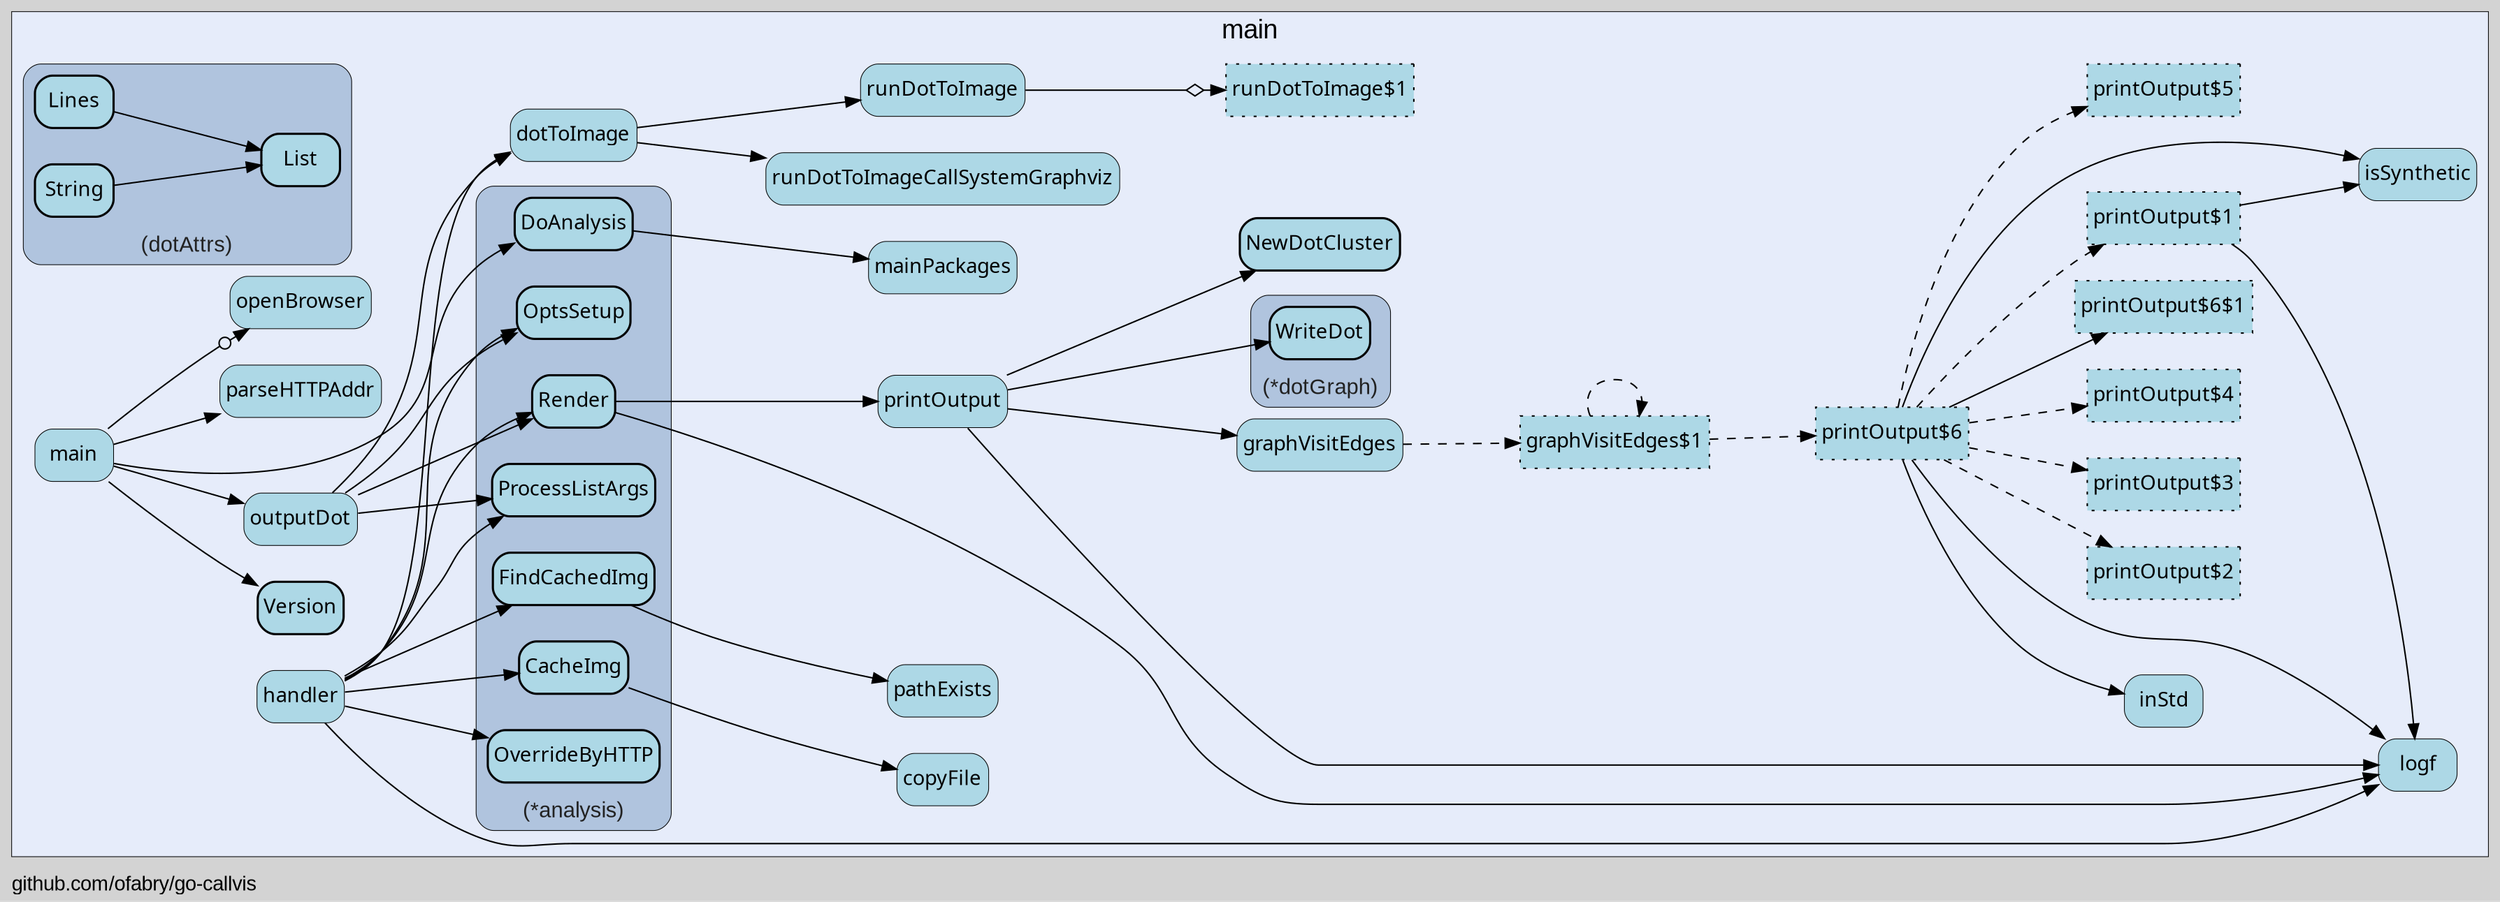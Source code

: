 digraph gocallvis {
    label="github.com/ofabry/go-callvis";
    labeljust="l";
    fontname="Arial";
    fontsize="14";
    rankdir="LR";
    bgcolor="lightgray";
    style="solid";
    penwidth="0.5";
    pad="0.0";
    nodesep="0.35";

    node [shape="box" style="filled,rounded" fillcolor="honeydew" fontname="Verdana" penwidth="1.0" margin="0.05,0.0"];
    edge [minlen="2"]

    subgraph "cluster_focus" {
        bgcolor="#e6ecfa";
fontsize="18";
label="main";
labeljust="c";
labelloc="t";
        
        "github.com/ofabry/go-callvis.copyFile" [ fillcolor="lightblue" label="copyFile" penwidth="0.5" tooltip="github.com/ofabry/go-callvis.copyFile | defined in analysis.go:353" ]
        "github.com/ofabry/go-callvis.mainPackages" [ fillcolor="lightblue" label="mainPackages" penwidth="0.5" tooltip="github.com/ofabry/go-callvis.mainPackages | defined in analysis.go:50" ]
        "github.com/ofabry/go-callvis.pathExists" [ fillcolor="lightblue" label="pathExists" penwidth="0.5" tooltip="github.com/ofabry/go-callvis.pathExists | defined in analysis.go:342" ]
        "github.com/ofabry/go-callvis.printOutput" [ fillcolor="lightblue" label="printOutput" penwidth="0.5" tooltip="github.com/ofabry/go-callvis.printOutput | defined in output.go:25\nat output.go:47: calling [github.com/ofabry/go-callvis.NewDotCluster]\nat output.go:144: calling [github.com/ofabry/go-callvis.graphVisitEdges]\nat output.go:70: calling [github.com/ofabry/go-callvis.logf]\nat output.go:71: calling [github.com/ofabry/go-callvis.logf]\nat output.go:72: calling [github.com/ofabry/go-callvis.logf]\nat output.go:73: calling [github.com/ofabry/go-callvis.logf]\nat output.go:428: calling [github.com/ofabry/go-callvis.logf]\nat output.go:450: calling [(*github.com/ofabry/go-callvis.dotGraph).WriteDot]" ]
        "github.com/ofabry/go-callvis.NewDotCluster" [ fillcolor="lightblue" label="NewDotCluster" penwidth="1.5" tooltip="github.com/ofabry/go-callvis.NewDotCluster | defined in dot.go:75" ]
        "github.com/ofabry/go-callvis.logf" [ fillcolor="lightblue" label="logf" penwidth="0.5" tooltip="github.com/ofabry/go-callvis.logf | defined in main.go:65" ]
        "github.com/ofabry/go-callvis.graphVisitEdges$1" [ fillcolor="lightblue" label="graphVisitEdges$1" style="dotted,filled" tooltip="github.com/ofabry/go-callvis.graphVisitEdges$1 | defined in output.go:466\nat output.go:470: calling [github.com/ofabry/go-callvis.graphVisitEdges$1]\nat output.go:473: calling [github.com/ofabry/go-callvis.printOutput$6]" ]
        "github.com/ofabry/go-callvis.printOutput$6" [ fillcolor="lightblue" label="printOutput$6" style="dotted,filled" tooltip="github.com/ofabry/go-callvis.printOutput$6 | defined in output.go:144\nat output.go:166: calling [github.com/ofabry/go-callvis.printOutput$1]\nat output.go:177: calling [github.com/ofabry/go-callvis.printOutput$1]\nat output.go:184: calling [github.com/ofabry/go-callvis.printOutput$2]\nat output.go:184: calling [github.com/ofabry/go-callvis.printOutput$2]\nat output.go:192: calling [github.com/ofabry/go-callvis.printOutput$2]\nat output.go:192: calling [github.com/ofabry/go-callvis.printOutput$2]\nat output.go:199: calling [github.com/ofabry/go-callvis.printOutput$2]\nat output.go:199: calling [github.com/ofabry/go-callvis.printOutput$2]\nat output.go:184: calling [github.com/ofabry/go-callvis.printOutput$3]\nat output.go:184: calling [github.com/ofabry/go-callvis.printOutput$3]\nat output.go:192: calling [github.com/ofabry/go-callvis.printOutput$3]\nat output.go:192: calling [github.com/ofabry/go-callvis.printOutput$3]\nat output.go:199: calling [github.com/ofabry/go-callvis.printOutput$3]\nat output.go:199: calling [github.com/ofabry/go-callvis.printOutput$3]\nat output.go:184: calling [github.com/ofabry/go-callvis.printOutput$4]\nat output.go:184: calling [github.com/ofabry/go-callvis.printOutput$4]\nat output.go:192: calling [github.com/ofabry/go-callvis.printOutput$4]\nat output.go:192: calling [github.com/ofabry/go-callvis.printOutput$4]\nat output.go:199: calling [github.com/ofabry/go-callvis.printOutput$4]\nat output.go:199: calling [github.com/ofabry/go-callvis.printOutput$4]\nat output.go:166: calling [github.com/ofabry/go-callvis.printOutput$5]\nat output.go:177: calling [github.com/ofabry/go-callvis.printOutput$5]\nat output.go:172: calling [github.com/ofabry/go-callvis.inStd]\nat output.go:172: calling [github.com/ofabry/go-callvis.inStd]\nat output.go:157: calling [github.com/ofabry/go-callvis.isSynthetic]\nat output.go:185: calling [github.com/ofabry/go-callvis.logf]\nat output.go:208: calling [github.com/ofabry/go-callvis.logf]\nat output.go:193: calling [github.com/ofabry/go-callvis.logf]\nat output.go:200: calling [github.com/ofabry/go-callvis.logf]\nat output.go:350: calling [github.com/ofabry/go-callvis.printOutput$6$1]\nat output.go:351: calling [github.com/ofabry/go-callvis.printOutput$6$1]" ]
        "github.com/ofabry/go-callvis.isSynthetic" [ fillcolor="lightblue" label="isSynthetic" penwidth="0.5" tooltip="github.com/ofabry/go-callvis.isSynthetic | defined in output.go:16" ]
        "github.com/ofabry/go-callvis.printOutput$1" [ fillcolor="lightblue" label="printOutput$1" style="dotted,filled" tooltip="github.com/ofabry/go-callvis.printOutput$1 | defined in output.go:75\nat output.go:84: calling [github.com/ofabry/go-callvis.isSynthetic]\nat output.go:91: calling [github.com/ofabry/go-callvis.isSynthetic]\nat output.go:98: calling [github.com/ofabry/go-callvis.logf]" ]
        "github.com/ofabry/go-callvis.printOutput$5" [ fillcolor="lightblue" label="printOutput$5" style="dotted,filled" tooltip="github.com/ofabry/go-callvis.printOutput$5 | defined in output.go:134" ]
        "github.com/ofabry/go-callvis.inStd" [ fillcolor="lightblue" label="inStd" penwidth="0.5" tooltip="github.com/ofabry/go-callvis.inStd | defined in output.go:20" ]
        "github.com/ofabry/go-callvis.printOutput$2" [ fillcolor="lightblue" label="printOutput$2" style="dotted,filled" tooltip="github.com/ofabry/go-callvis.printOutput$2 | defined in output.go:104" ]
        "github.com/ofabry/go-callvis.printOutput$3" [ fillcolor="lightblue" label="printOutput$3" style="dotted,filled" tooltip="github.com/ofabry/go-callvis.printOutput$3 | defined in output.go:114" ]
        "github.com/ofabry/go-callvis.printOutput$4" [ fillcolor="lightblue" label="printOutput$4" style="dotted,filled" tooltip="github.com/ofabry/go-callvis.printOutput$4 | defined in output.go:124" ]
        "github.com/ofabry/go-callvis.printOutput$6$1" [ fillcolor="lightblue" label="printOutput$6$1" style="dotted,filled" tooltip="github.com/ofabry/go-callvis.printOutput$6$1 | defined in output.go:210" ]
        "github.com/ofabry/go-callvis.graphVisitEdges" [ fillcolor="lightblue" label="graphVisitEdges" penwidth="0.5" tooltip="github.com/ofabry/go-callvis.graphVisitEdges | defined in output.go:459\nat output.go:491: calling [github.com/ofabry/go-callvis.graphVisitEdges$1]" ]
        "github.com/ofabry/go-callvis.handler" [ fillcolor="lightblue" label="handler" penwidth="0.5" tooltip="github.com/ofabry/go-callvis.handler | defined in handler.go:10\nat handler.go:53: calling [github.com/ofabry/go-callvis.dotToImage]\nat handler.go:16: calling [github.com/ofabry/go-callvis.logf]\nat handler.go:17: calling [github.com/ofabry/go-callvis.logf]\nat handler.go:18: calling [github.com/ofabry/go-callvis.logf]\nat handler.go:59: calling [(*github.com/ofabry/go-callvis.analysis).CacheImg]\nat handler.go:27: calling [(*github.com/ofabry/go-callvis.analysis).FindCachedImg]\nat handler.go:21: calling [(*github.com/ofabry/go-callvis.analysis).OptsSetup]\nat handler.go:24: calling [(*github.com/ofabry/go-callvis.analysis).OverrideByHTTP]\nat handler.go:34: calling [(*github.com/ofabry/go-callvis.analysis).ProcessListArgs]\nat handler.go:39: calling [(*github.com/ofabry/go-callvis.analysis).Render]" ]
        "github.com/ofabry/go-callvis.dotToImage" [ fillcolor="lightblue" label="dotToImage" penwidth="0.5" tooltip="github.com/ofabry/go-callvis.dotToImage | defined in dot.go:155\nat dot.go:160: calling [github.com/ofabry/go-callvis.runDotToImage]\nat dot.go:157: calling [github.com/ofabry/go-callvis.runDotToImageCallSystemGraphviz]" ]
        "github.com/ofabry/go-callvis.runDotToImageCallSystemGraphviz" [ fillcolor="lightblue" label="runDotToImageCallSystemGraphviz" penwidth="0.5" tooltip="github.com/ofabry/go-callvis.runDotToImageCallSystemGraphviz | defined in dot.go:168" ]
        "github.com/ofabry/go-callvis.runDotToImage" [ fillcolor="lightblue" label="runDotToImage" penwidth="0.5" tooltip="github.com/ofabry/go-callvis.runDotToImage | defined in dot_cgo.go:15\nat dot_cgo.go:21: calling [github.com/ofabry/go-callvis.runDotToImage$1]" ]
        "github.com/ofabry/go-callvis.runDotToImage$1" [ fillcolor="lightblue" label="runDotToImage$1" style="dotted,filled" tooltip="github.com/ofabry/go-callvis.runDotToImage$1 | defined in dot_cgo.go:21" ]
        "github.com/ofabry/go-callvis.main" [ fillcolor="lightblue" label="main" penwidth="0.5" tooltip="github.com/ofabry/go-callvis.main | defined in main.go:122\nat main.go:154: calling [github.com/ofabry/go-callvis.openBrowser]\nat main.go:126: calling [github.com/ofabry/go-callvis.Version]\nat main.go:163: calling [github.com/ofabry/go-callvis.outputDot]\nat main.go:142: calling [github.com/ofabry/go-callvis.parseHTTPAddr]\nat main.go:145: calling [(*github.com/ofabry/go-callvis.analysis).DoAnalysis]" ]
        "github.com/ofabry/go-callvis.Version" [ fillcolor="lightblue" label="Version" penwidth="1.5" tooltip="github.com/ofabry/go-callvis.Version | defined in version.go:12" ]
        "github.com/ofabry/go-callvis.parseHTTPAddr" [ fillcolor="lightblue" label="parseHTTPAddr" penwidth="0.5" tooltip="github.com/ofabry/go-callvis.parseHTTPAddr | defined in main.go:71" ]
        "github.com/ofabry/go-callvis.outputDot" [ fillcolor="lightblue" label="outputDot" penwidth="0.5" tooltip="github.com/ofabry/go-callvis.outputDot | defined in main.go:93\nat main.go:115: calling [github.com/ofabry/go-callvis.dotToImage]\nat main.go:95: calling [(*github.com/ofabry/go-callvis.analysis).OptsSetup]\nat main.go:97: calling [(*github.com/ofabry/go-callvis.analysis).ProcessListArgs]\nat main.go:101: calling [(*github.com/ofabry/go-callvis.analysis).Render]" ]
        "github.com/ofabry/go-callvis.openBrowser" [ fillcolor="lightblue" label="openBrowser" penwidth="0.5" tooltip="github.com/ofabry/go-callvis.openBrowser | defined in main.go:86" ]
        
        subgraph "cluster_*github.com/ofabry/go-callvis.analysis" {
        fillcolor="lightsteelblue";
fontcolor="#222222";
fontsize="15";
label="(*analysis)";
labelloc="b";
penwidth="0.5";
style="rounded,filled";
tooltip="type: *github.com/ofabry/go-callvis.analysis";
        
        "(*github.com/ofabry/go-callvis.analysis).CacheImg" [ fillcolor="lightblue" label="CacheImg" penwidth="1.5" tooltip="(*github.com/ofabry/go-callvis.analysis).CacheImg | defined in analysis.go:315\nat analysis.go:334: calling [github.com/ofabry/go-callvis.copyFile]" ]
        "(*github.com/ofabry/go-callvis.analysis).DoAnalysis" [ fillcolor="lightblue" label="DoAnalysis" penwidth="1.5" tooltip="(*github.com/ofabry/go-callvis.analysis).DoAnalysis | defined in analysis.go:74\nat analysis.go:109: calling [github.com/ofabry/go-callvis.mainPackages]\nat analysis.go:120: calling [github.com/ofabry/go-callvis.mainPackages]" ]
        "(*github.com/ofabry/go-callvis.analysis).FindCachedImg" [ fillcolor="lightblue" label="FindCachedImg" penwidth="1.5" tooltip="(*github.com/ofabry/go-callvis.analysis).FindCachedImg | defined in analysis.go:294\nat analysis.go:306: calling [github.com/ofabry/go-callvis.pathExists]" ]
        "(*github.com/ofabry/go-callvis.analysis).Render" [ fillcolor="lightblue" label="Render" penwidth="1.5" tooltip="(*github.com/ofabry/go-callvis.analysis).Render | defined in analysis.go:239\nat analysis.go:272: calling [github.com/ofabry/go-callvis.logf]\nat analysis.go:275: calling [github.com/ofabry/go-callvis.printOutput]" ]
        "(*github.com/ofabry/go-callvis.analysis).OptsSetup" [ fillcolor="lightblue" label="OptsSetup" penwidth="1.5" tooltip="(*github.com/ofabry/go-callvis.analysis).OptsSetup | defined in analysis.go:147" ]
        "(*github.com/ofabry/go-callvis.analysis).OverrideByHTTP" [ fillcolor="lightblue" label="OverrideByHTTP" penwidth="1.5" tooltip="(*github.com/ofabry/go-callvis.analysis).OverrideByHTTP | defined in analysis.go:207" ]
        "(*github.com/ofabry/go-callvis.analysis).ProcessListArgs" [ fillcolor="lightblue" label="ProcessListArgs" penwidth="1.5" tooltip="(*github.com/ofabry/go-callvis.analysis).ProcessListArgs | defined in analysis.go:160" ]
        
    }

        subgraph "cluster_*github.com/ofabry/go-callvis.dotGraph" {
        fillcolor="lightsteelblue";
fontcolor="#222222";
fontsize="15";
label="(*dotGraph)";
labelloc="b";
penwidth="0.5";
style="rounded,filled";
tooltip="type: *github.com/ofabry/go-callvis.dotGraph";
        
        "(*github.com/ofabry/go-callvis.dotGraph).WriteDot" [ fillcolor="lightblue" label="WriteDot" penwidth="1.5" tooltip="(*github.com/ofabry/go-callvis.dotGraph).WriteDot | defined in dot.go:140" ]
        
    }

        subgraph "cluster_github.com/ofabry/go-callvis.dotAttrs" {
        fillcolor="lightsteelblue";
fontcolor="#222222";
fontsize="15";
label="(dotAttrs)";
labelloc="b";
penwidth="0.5";
style="rounded,filled";
tooltip="type: github.com/ofabry/go-callvis.dotAttrs";
        
        "(github.com/ofabry/go-callvis.dotAttrs).String" [ fillcolor="lightblue" label="String" penwidth="1.5" tooltip="(github.com/ofabry/go-callvis.dotAttrs).String | defined in dot.go:121\nat dot.go:122: calling [(github.com/ofabry/go-callvis.dotAttrs).List]" ]
        "(github.com/ofabry/go-callvis.dotAttrs).List" [ fillcolor="lightblue" label="List" penwidth="1.5" tooltip="(github.com/ofabry/go-callvis.dotAttrs).List | defined in dot.go:107" ]
        "(github.com/ofabry/go-callvis.dotAttrs).Lines" [ fillcolor="lightblue" label="Lines" penwidth="1.5" tooltip="(github.com/ofabry/go-callvis.dotAttrs).Lines | defined in dot.go:125\nat dot.go:126: calling [(github.com/ofabry/go-callvis.dotAttrs).List]" ]
        
    }

    }

    "(*github.com/ofabry/go-callvis.analysis).CacheImg" -> "github.com/ofabry/go-callvis.copyFile" [ tooltip="at analysis.go:334: calling [github.com/ofabry/go-callvis.copyFile]" ]
    "(*github.com/ofabry/go-callvis.analysis).DoAnalysis" -> "github.com/ofabry/go-callvis.mainPackages" [ tooltip="at analysis.go:109: calling [github.com/ofabry/go-callvis.mainPackages]\nat analysis.go:120: calling [github.com/ofabry/go-callvis.mainPackages]" ]
    "(*github.com/ofabry/go-callvis.analysis).FindCachedImg" -> "github.com/ofabry/go-callvis.pathExists" [ tooltip="at analysis.go:306: calling [github.com/ofabry/go-callvis.pathExists]" ]
    "(*github.com/ofabry/go-callvis.analysis).Render" -> "github.com/ofabry/go-callvis.logf" [ tooltip="at analysis.go:272: calling [github.com/ofabry/go-callvis.logf]" ]
    "(*github.com/ofabry/go-callvis.analysis).Render" -> "github.com/ofabry/go-callvis.printOutput" [ tooltip="at analysis.go:275: calling [github.com/ofabry/go-callvis.printOutput]" ]
    "(github.com/ofabry/go-callvis.dotAttrs).Lines" -> "(github.com/ofabry/go-callvis.dotAttrs).List" [ tooltip="at dot.go:126: calling [(github.com/ofabry/go-callvis.dotAttrs).List]" ]
    "(github.com/ofabry/go-callvis.dotAttrs).String" -> "(github.com/ofabry/go-callvis.dotAttrs).List" [ tooltip="at dot.go:122: calling [(github.com/ofabry/go-callvis.dotAttrs).List]" ]
    "github.com/ofabry/go-callvis.dotToImage" -> "github.com/ofabry/go-callvis.runDotToImage" [ tooltip="at dot.go:160: calling [github.com/ofabry/go-callvis.runDotToImage]" ]
    "github.com/ofabry/go-callvis.dotToImage" -> "github.com/ofabry/go-callvis.runDotToImageCallSystemGraphviz" [ tooltip="at dot.go:157: calling [github.com/ofabry/go-callvis.runDotToImageCallSystemGraphviz]" ]
    "github.com/ofabry/go-callvis.graphVisitEdges" -> "github.com/ofabry/go-callvis.graphVisitEdges$1" [ style="dashed" tooltip="at output.go:491: calling [github.com/ofabry/go-callvis.graphVisitEdges$1]" ]
    "github.com/ofabry/go-callvis.graphVisitEdges$1" -> "github.com/ofabry/go-callvis.graphVisitEdges$1" [ style="dashed" tooltip="at output.go:470: calling [github.com/ofabry/go-callvis.graphVisitEdges$1]" ]
    "github.com/ofabry/go-callvis.graphVisitEdges$1" -> "github.com/ofabry/go-callvis.printOutput$6" [ style="dashed" tooltip="at output.go:473: calling [github.com/ofabry/go-callvis.printOutput$6]" ]
    "github.com/ofabry/go-callvis.handler" -> "github.com/ofabry/go-callvis.dotToImage" [ tooltip="at handler.go:53: calling [github.com/ofabry/go-callvis.dotToImage]" ]
    "github.com/ofabry/go-callvis.handler" -> "github.com/ofabry/go-callvis.logf" [ tooltip="at handler.go:16: calling [github.com/ofabry/go-callvis.logf]\nat handler.go:17: calling [github.com/ofabry/go-callvis.logf]\nat handler.go:18: calling [github.com/ofabry/go-callvis.logf]" ]
    "github.com/ofabry/go-callvis.handler" -> "(*github.com/ofabry/go-callvis.analysis).CacheImg" [ tooltip="at handler.go:59: calling [(*github.com/ofabry/go-callvis.analysis).CacheImg]" ]
    "github.com/ofabry/go-callvis.handler" -> "(*github.com/ofabry/go-callvis.analysis).FindCachedImg" [ tooltip="at handler.go:27: calling [(*github.com/ofabry/go-callvis.analysis).FindCachedImg]" ]
    "github.com/ofabry/go-callvis.handler" -> "(*github.com/ofabry/go-callvis.analysis).OptsSetup" [ tooltip="at handler.go:21: calling [(*github.com/ofabry/go-callvis.analysis).OptsSetup]" ]
    "github.com/ofabry/go-callvis.handler" -> "(*github.com/ofabry/go-callvis.analysis).OverrideByHTTP" [ tooltip="at handler.go:24: calling [(*github.com/ofabry/go-callvis.analysis).OverrideByHTTP]" ]
    "github.com/ofabry/go-callvis.handler" -> "(*github.com/ofabry/go-callvis.analysis).ProcessListArgs" [ tooltip="at handler.go:34: calling [(*github.com/ofabry/go-callvis.analysis).ProcessListArgs]" ]
    "github.com/ofabry/go-callvis.handler" -> "(*github.com/ofabry/go-callvis.analysis).Render" [ tooltip="at handler.go:39: calling [(*github.com/ofabry/go-callvis.analysis).Render]" ]
    "github.com/ofabry/go-callvis.main" -> "github.com/ofabry/go-callvis.openBrowser" [ arrowhead="normalnoneodot" tooltip="at main.go:154: calling [github.com/ofabry/go-callvis.openBrowser]" ]
    "github.com/ofabry/go-callvis.main" -> "github.com/ofabry/go-callvis.Version" [ tooltip="at main.go:126: calling [github.com/ofabry/go-callvis.Version]" ]
    "github.com/ofabry/go-callvis.main" -> "github.com/ofabry/go-callvis.outputDot" [ tooltip="at main.go:163: calling [github.com/ofabry/go-callvis.outputDot]" ]
    "github.com/ofabry/go-callvis.main" -> "github.com/ofabry/go-callvis.parseHTTPAddr" [ tooltip="at main.go:142: calling [github.com/ofabry/go-callvis.parseHTTPAddr]" ]
    "github.com/ofabry/go-callvis.main" -> "(*github.com/ofabry/go-callvis.analysis).DoAnalysis" [ tooltip="at main.go:145: calling [(*github.com/ofabry/go-callvis.analysis).DoAnalysis]" ]
    "github.com/ofabry/go-callvis.outputDot" -> "github.com/ofabry/go-callvis.dotToImage" [ tooltip="at main.go:115: calling [github.com/ofabry/go-callvis.dotToImage]" ]
    "github.com/ofabry/go-callvis.outputDot" -> "(*github.com/ofabry/go-callvis.analysis).OptsSetup" [ tooltip="at main.go:95: calling [(*github.com/ofabry/go-callvis.analysis).OptsSetup]" ]
    "github.com/ofabry/go-callvis.outputDot" -> "(*github.com/ofabry/go-callvis.analysis).ProcessListArgs" [ tooltip="at main.go:97: calling [(*github.com/ofabry/go-callvis.analysis).ProcessListArgs]" ]
    "github.com/ofabry/go-callvis.outputDot" -> "(*github.com/ofabry/go-callvis.analysis).Render" [ tooltip="at main.go:101: calling [(*github.com/ofabry/go-callvis.analysis).Render]" ]
    "github.com/ofabry/go-callvis.printOutput" -> "github.com/ofabry/go-callvis.NewDotCluster" [ tooltip="at output.go:47: calling [github.com/ofabry/go-callvis.NewDotCluster]" ]
    "github.com/ofabry/go-callvis.printOutput" -> "github.com/ofabry/go-callvis.graphVisitEdges" [ tooltip="at output.go:144: calling [github.com/ofabry/go-callvis.graphVisitEdges]" ]
    "github.com/ofabry/go-callvis.printOutput" -> "github.com/ofabry/go-callvis.logf" [ tooltip="at output.go:70: calling [github.com/ofabry/go-callvis.logf]\nat output.go:71: calling [github.com/ofabry/go-callvis.logf]\nat output.go:72: calling [github.com/ofabry/go-callvis.logf]\nat output.go:73: calling [github.com/ofabry/go-callvis.logf]\nat output.go:428: calling [github.com/ofabry/go-callvis.logf]" ]
    "github.com/ofabry/go-callvis.printOutput" -> "(*github.com/ofabry/go-callvis.dotGraph).WriteDot" [ tooltip="at output.go:450: calling [(*github.com/ofabry/go-callvis.dotGraph).WriteDot]" ]
    "github.com/ofabry/go-callvis.printOutput$1" -> "github.com/ofabry/go-callvis.isSynthetic" [ tooltip="at output.go:84: calling [github.com/ofabry/go-callvis.isSynthetic]\nat output.go:91: calling [github.com/ofabry/go-callvis.isSynthetic]" ]
    "github.com/ofabry/go-callvis.printOutput$1" -> "github.com/ofabry/go-callvis.logf" [ tooltip="at output.go:98: calling [github.com/ofabry/go-callvis.logf]" ]
    "github.com/ofabry/go-callvis.printOutput$6" -> "github.com/ofabry/go-callvis.printOutput$1" [ style="dashed" tooltip="at output.go:166: calling [github.com/ofabry/go-callvis.printOutput$1]\nat output.go:177: calling [github.com/ofabry/go-callvis.printOutput$1]" ]
    "github.com/ofabry/go-callvis.printOutput$6" -> "github.com/ofabry/go-callvis.printOutput$2" [ style="dashed" tooltip="at output.go:184: calling [github.com/ofabry/go-callvis.printOutput$2]\nat output.go:184: calling [github.com/ofabry/go-callvis.printOutput$2]\nat output.go:192: calling [github.com/ofabry/go-callvis.printOutput$2]\nat output.go:192: calling [github.com/ofabry/go-callvis.printOutput$2]\nat output.go:199: calling [github.com/ofabry/go-callvis.printOutput$2]\nat output.go:199: calling [github.com/ofabry/go-callvis.printOutput$2]" ]
    "github.com/ofabry/go-callvis.printOutput$6" -> "github.com/ofabry/go-callvis.printOutput$3" [ style="dashed" tooltip="at output.go:184: calling [github.com/ofabry/go-callvis.printOutput$3]\nat output.go:184: calling [github.com/ofabry/go-callvis.printOutput$3]\nat output.go:192: calling [github.com/ofabry/go-callvis.printOutput$3]\nat output.go:192: calling [github.com/ofabry/go-callvis.printOutput$3]\nat output.go:199: calling [github.com/ofabry/go-callvis.printOutput$3]\nat output.go:199: calling [github.com/ofabry/go-callvis.printOutput$3]" ]
    "github.com/ofabry/go-callvis.printOutput$6" -> "github.com/ofabry/go-callvis.printOutput$4" [ style="dashed" tooltip="at output.go:184: calling [github.com/ofabry/go-callvis.printOutput$4]\nat output.go:184: calling [github.com/ofabry/go-callvis.printOutput$4]\nat output.go:192: calling [github.com/ofabry/go-callvis.printOutput$4]\nat output.go:192: calling [github.com/ofabry/go-callvis.printOutput$4]\nat output.go:199: calling [github.com/ofabry/go-callvis.printOutput$4]\nat output.go:199: calling [github.com/ofabry/go-callvis.printOutput$4]" ]
    "github.com/ofabry/go-callvis.printOutput$6" -> "github.com/ofabry/go-callvis.printOutput$5" [ style="dashed" tooltip="at output.go:166: calling [github.com/ofabry/go-callvis.printOutput$5]\nat output.go:177: calling [github.com/ofabry/go-callvis.printOutput$5]" ]
    "github.com/ofabry/go-callvis.printOutput$6" -> "github.com/ofabry/go-callvis.inStd" [ tooltip="at output.go:172: calling [github.com/ofabry/go-callvis.inStd]\nat output.go:172: calling [github.com/ofabry/go-callvis.inStd]" ]
    "github.com/ofabry/go-callvis.printOutput$6" -> "github.com/ofabry/go-callvis.isSynthetic" [ tooltip="at output.go:157: calling [github.com/ofabry/go-callvis.isSynthetic]" ]
    "github.com/ofabry/go-callvis.printOutput$6" -> "github.com/ofabry/go-callvis.logf" [ tooltip="at output.go:185: calling [github.com/ofabry/go-callvis.logf]\nat output.go:208: calling [github.com/ofabry/go-callvis.logf]\nat output.go:193: calling [github.com/ofabry/go-callvis.logf]\nat output.go:200: calling [github.com/ofabry/go-callvis.logf]" ]
    "github.com/ofabry/go-callvis.printOutput$6" -> "github.com/ofabry/go-callvis.printOutput$6$1" [ tooltip="at output.go:350: calling [github.com/ofabry/go-callvis.printOutput$6$1]\nat output.go:351: calling [github.com/ofabry/go-callvis.printOutput$6$1]" ]
    "github.com/ofabry/go-callvis.runDotToImage" -> "github.com/ofabry/go-callvis.runDotToImage$1" [ arrowhead="normalnoneodiamond" tooltip="at dot_cgo.go:21: calling [github.com/ofabry/go-callvis.runDotToImage$1]" ]
}
